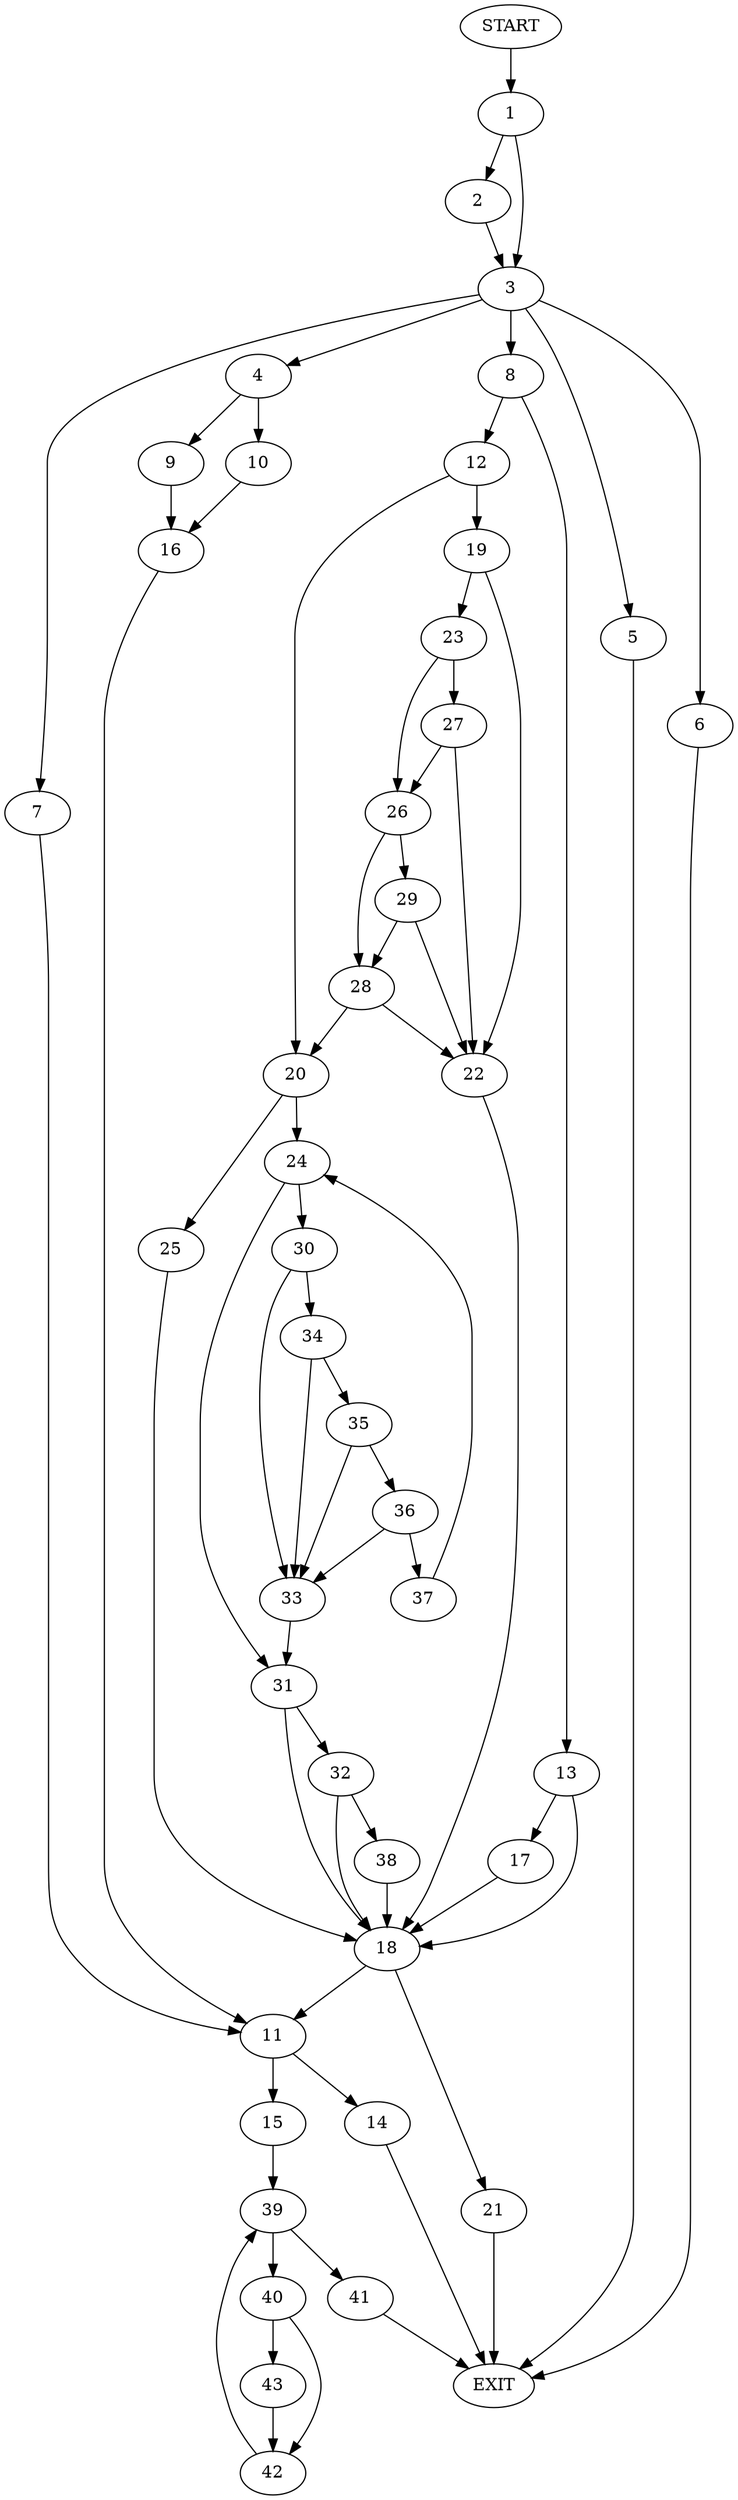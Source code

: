 digraph {
0 [label="START"]
44 [label="EXIT"]
0 -> 1
1 -> 2
1 -> 3
2 -> 3
3 -> 4
3 -> 5
3 -> 6
3 -> 7
3 -> 8
4 -> 9
4 -> 10
6 -> 44
5 -> 44
7 -> 11
8 -> 12
8 -> 13
11 -> 14
11 -> 15
9 -> 16
10 -> 16
16 -> 11
13 -> 17
13 -> 18
12 -> 19
12 -> 20
17 -> 18
18 -> 21
18 -> 11
19 -> 22
19 -> 23
20 -> 24
20 -> 25
22 -> 18
23 -> 26
23 -> 27
27 -> 26
27 -> 22
26 -> 28
26 -> 29
28 -> 22
28 -> 20
29 -> 28
29 -> 22
24 -> 30
24 -> 31
25 -> 18
31 -> 32
31 -> 18
30 -> 33
30 -> 34
33 -> 31
34 -> 33
34 -> 35
35 -> 33
35 -> 36
36 -> 33
36 -> 37
37 -> 24
32 -> 38
32 -> 18
38 -> 18
21 -> 44
14 -> 44
15 -> 39
39 -> 40
39 -> 41
40 -> 42
40 -> 43
41 -> 44
43 -> 42
42 -> 39
}
